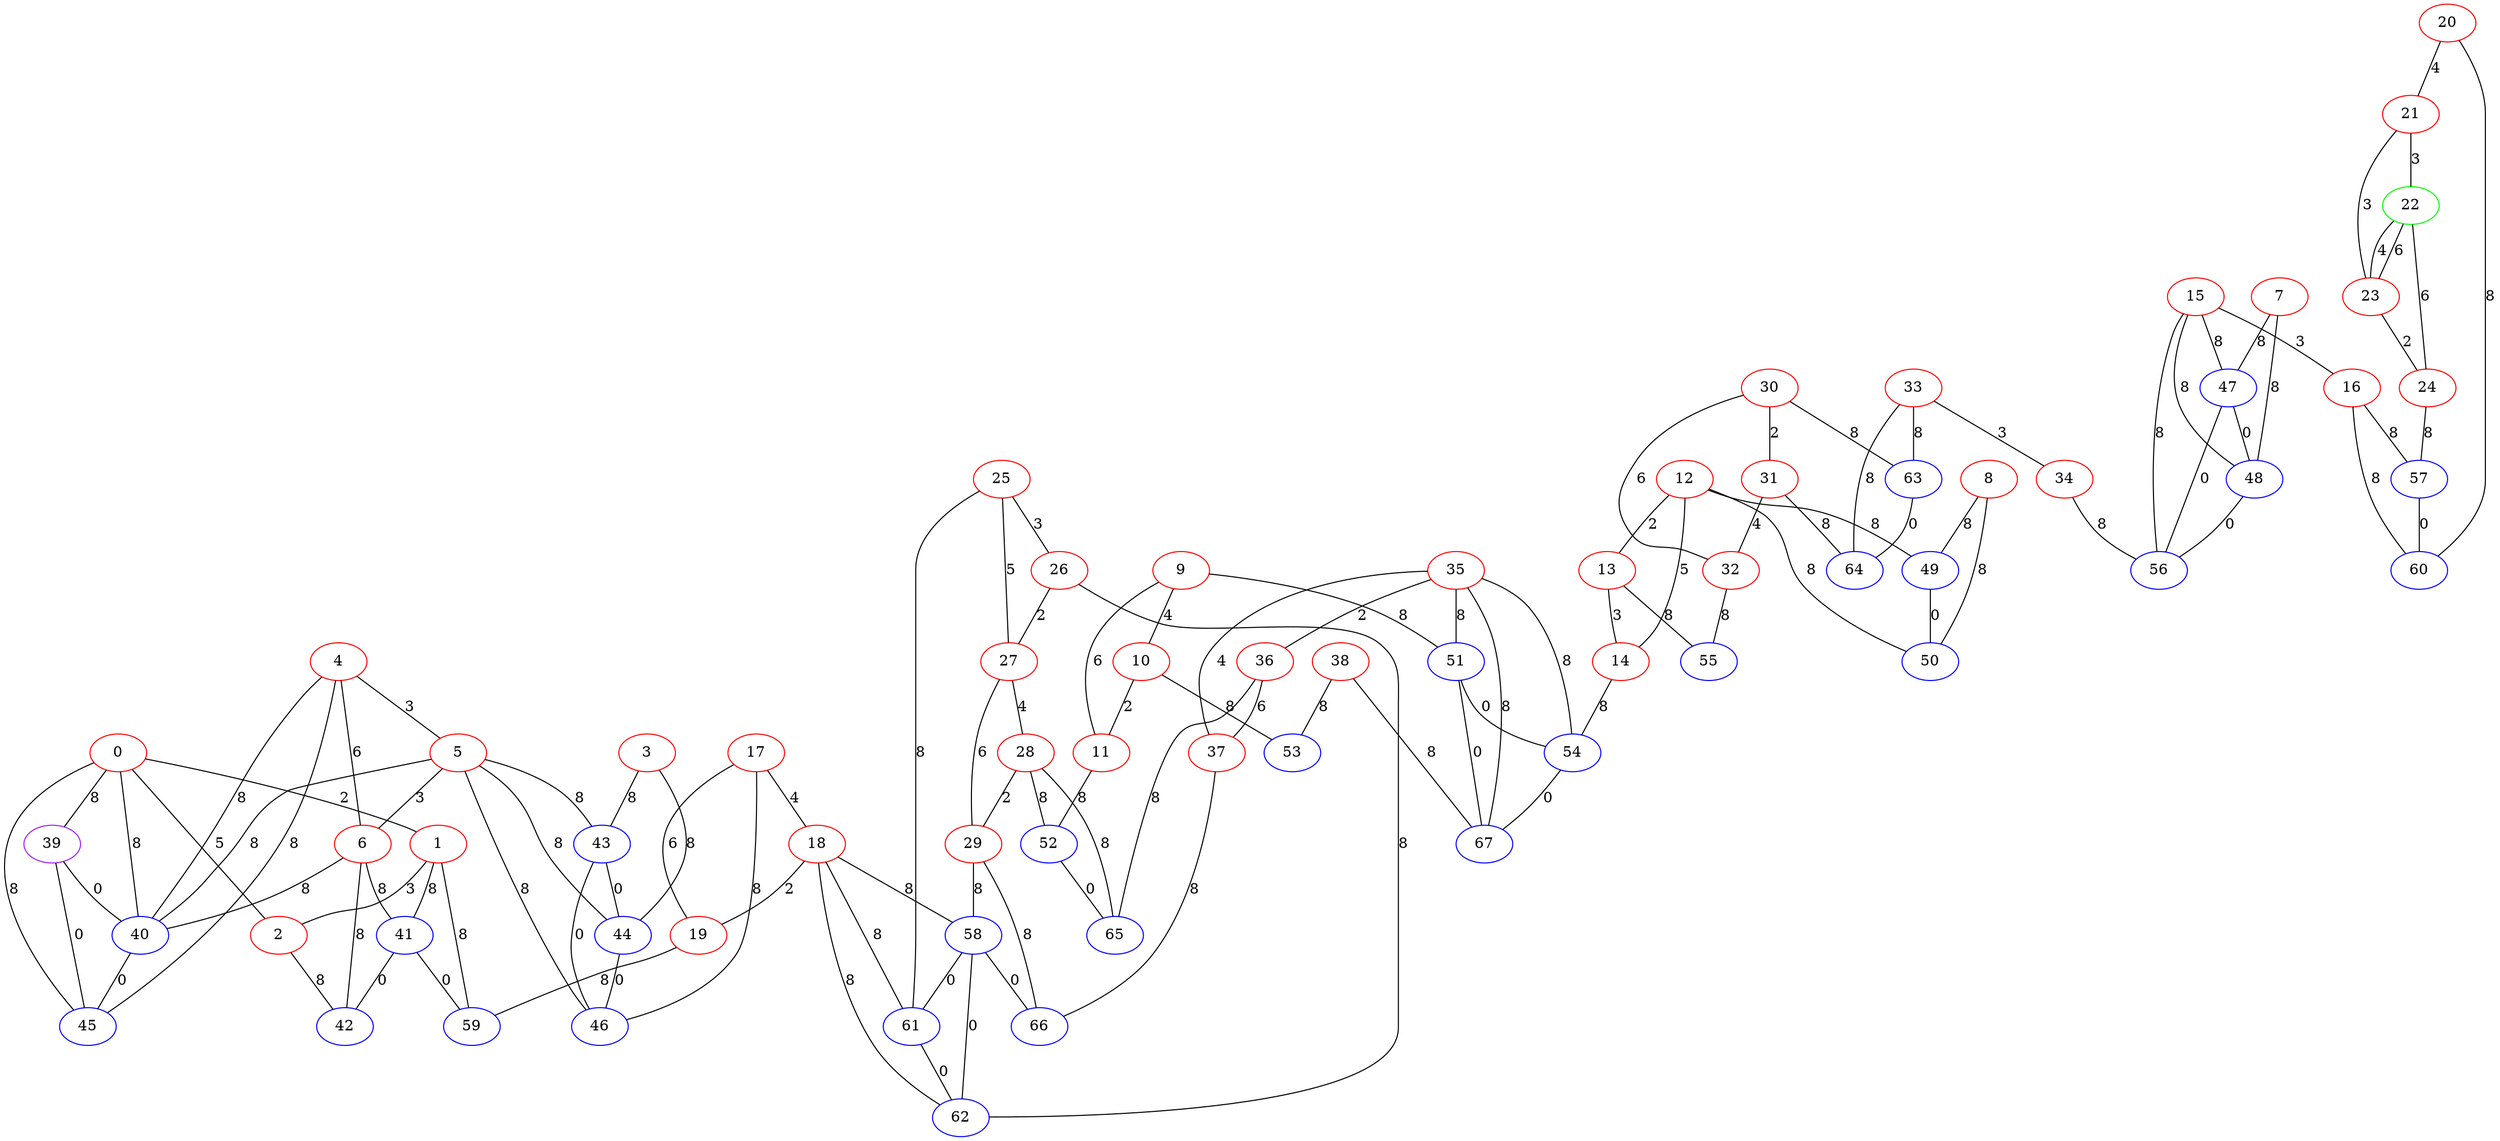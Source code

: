 graph "" {
0 [color=red, weight=1];
1 [color=red, weight=1];
2 [color=red, weight=1];
3 [color=red, weight=1];
4 [color=red, weight=1];
5 [color=red, weight=1];
6 [color=red, weight=1];
7 [color=red, weight=1];
8 [color=red, weight=1];
9 [color=red, weight=1];
10 [color=red, weight=1];
11 [color=red, weight=1];
12 [color=red, weight=1];
13 [color=red, weight=1];
14 [color=red, weight=1];
15 [color=red, weight=1];
16 [color=red, weight=1];
17 [color=red, weight=1];
18 [color=red, weight=1];
19 [color=red, weight=1];
20 [color=red, weight=1];
21 [color=red, weight=1];
22 [color=green, weight=2];
23 [color=red, weight=1];
24 [color=red, weight=1];
25 [color=red, weight=1];
26 [color=red, weight=1];
27 [color=red, weight=1];
28 [color=red, weight=1];
29 [color=red, weight=1];
30 [color=red, weight=1];
31 [color=red, weight=1];
32 [color=red, weight=1];
33 [color=red, weight=1];
34 [color=red, weight=1];
35 [color=red, weight=1];
36 [color=red, weight=1];
37 [color=red, weight=1];
38 [color=red, weight=1];
39 [color=purple, weight=4];
40 [color=blue, weight=3];
41 [color=blue, weight=3];
42 [color=blue, weight=3];
43 [color=blue, weight=3];
44 [color=blue, weight=3];
45 [color=blue, weight=3];
46 [color=blue, weight=3];
47 [color=blue, weight=3];
48 [color=blue, weight=3];
49 [color=blue, weight=3];
50 [color=blue, weight=3];
51 [color=blue, weight=3];
52 [color=blue, weight=3];
53 [color=blue, weight=3];
54 [color=blue, weight=3];
55 [color=blue, weight=3];
56 [color=blue, weight=3];
57 [color=blue, weight=3];
58 [color=blue, weight=3];
59 [color=blue, weight=3];
60 [color=blue, weight=3];
61 [color=blue, weight=3];
62 [color=blue, weight=3];
63 [color=blue, weight=3];
64 [color=blue, weight=3];
65 [color=blue, weight=3];
66 [color=blue, weight=3];
67 [color=blue, weight=3];
0 -- 40  [key=0, label=8];
0 -- 1  [key=0, label=2];
0 -- 2  [key=0, label=5];
0 -- 45  [key=0, label=8];
0 -- 39  [key=0, label=8];
1 -- 41  [key=0, label=8];
1 -- 2  [key=0, label=3];
1 -- 59  [key=0, label=8];
2 -- 42  [key=0, label=8];
3 -- 43  [key=0, label=8];
3 -- 44  [key=0, label=8];
4 -- 40  [key=0, label=8];
4 -- 5  [key=0, label=3];
4 -- 6  [key=0, label=6];
4 -- 45  [key=0, label=8];
5 -- 6  [key=0, label=3];
5 -- 40  [key=0, label=8];
5 -- 43  [key=0, label=8];
5 -- 44  [key=0, label=8];
5 -- 46  [key=0, label=8];
6 -- 40  [key=0, label=8];
6 -- 41  [key=0, label=8];
6 -- 42  [key=0, label=8];
7 -- 48  [key=0, label=8];
7 -- 47  [key=0, label=8];
8 -- 49  [key=0, label=8];
8 -- 50  [key=0, label=8];
9 -- 51  [key=0, label=8];
9 -- 10  [key=0, label=4];
9 -- 11  [key=0, label=6];
10 -- 11  [key=0, label=2];
10 -- 53  [key=0, label=8];
11 -- 52  [key=0, label=8];
12 -- 49  [key=0, label=8];
12 -- 50  [key=0, label=8];
12 -- 13  [key=0, label=2];
12 -- 14  [key=0, label=5];
13 -- 14  [key=0, label=3];
13 -- 55  [key=0, label=8];
14 -- 54  [key=0, label=8];
15 -- 16  [key=0, label=3];
15 -- 48  [key=0, label=8];
15 -- 56  [key=0, label=8];
15 -- 47  [key=0, label=8];
16 -- 57  [key=0, label=8];
16 -- 60  [key=0, label=8];
17 -- 18  [key=0, label=4];
17 -- 19  [key=0, label=6];
17 -- 46  [key=0, label=8];
18 -- 58  [key=0, label=8];
18 -- 19  [key=0, label=2];
18 -- 61  [key=0, label=8];
18 -- 62  [key=0, label=8];
19 -- 59  [key=0, label=8];
20 -- 60  [key=0, label=8];
20 -- 21  [key=0, label=4];
21 -- 22  [key=0, label=3];
21 -- 23  [key=0, label=3];
22 -- 24  [key=0, label=6];
22 -- 23  [key=0, label=4];
22 -- 23  [key=1, label=6];
23 -- 24  [key=0, label=2];
24 -- 57  [key=0, label=8];
25 -- 26  [key=0, label=3];
25 -- 27  [key=0, label=5];
25 -- 61  [key=0, label=8];
26 -- 27  [key=0, label=2];
26 -- 62  [key=0, label=8];
27 -- 28  [key=0, label=4];
27 -- 29  [key=0, label=6];
28 -- 65  [key=0, label=8];
28 -- 52  [key=0, label=8];
28 -- 29  [key=0, label=2];
29 -- 58  [key=0, label=8];
29 -- 66  [key=0, label=8];
30 -- 32  [key=0, label=6];
30 -- 63  [key=0, label=8];
30 -- 31  [key=0, label=2];
31 -- 32  [key=0, label=4];
31 -- 64  [key=0, label=8];
32 -- 55  [key=0, label=8];
33 -- 64  [key=0, label=8];
33 -- 34  [key=0, label=3];
33 -- 63  [key=0, label=8];
34 -- 56  [key=0, label=8];
35 -- 67  [key=0, label=8];
35 -- 51  [key=0, label=8];
35 -- 36  [key=0, label=2];
35 -- 37  [key=0, label=4];
35 -- 54  [key=0, label=8];
36 -- 65  [key=0, label=8];
36 -- 37  [key=0, label=6];
37 -- 66  [key=0, label=8];
38 -- 67  [key=0, label=8];
38 -- 53  [key=0, label=8];
39 -- 40  [key=0, label=0];
39 -- 45  [key=0, label=0];
40 -- 45  [key=0, label=0];
41 -- 42  [key=0, label=0];
41 -- 59  [key=0, label=0];
43 -- 44  [key=0, label=0];
43 -- 46  [key=0, label=0];
44 -- 46  [key=0, label=0];
47 -- 48  [key=0, label=0];
47 -- 56  [key=0, label=0];
48 -- 56  [key=0, label=0];
49 -- 50  [key=0, label=0];
51 -- 67  [key=0, label=0];
51 -- 54  [key=0, label=0];
52 -- 65  [key=0, label=0];
54 -- 67  [key=0, label=0];
57 -- 60  [key=0, label=0];
58 -- 66  [key=0, label=0];
58 -- 61  [key=0, label=0];
58 -- 62  [key=0, label=0];
61 -- 62  [key=0, label=0];
63 -- 64  [key=0, label=0];
}
